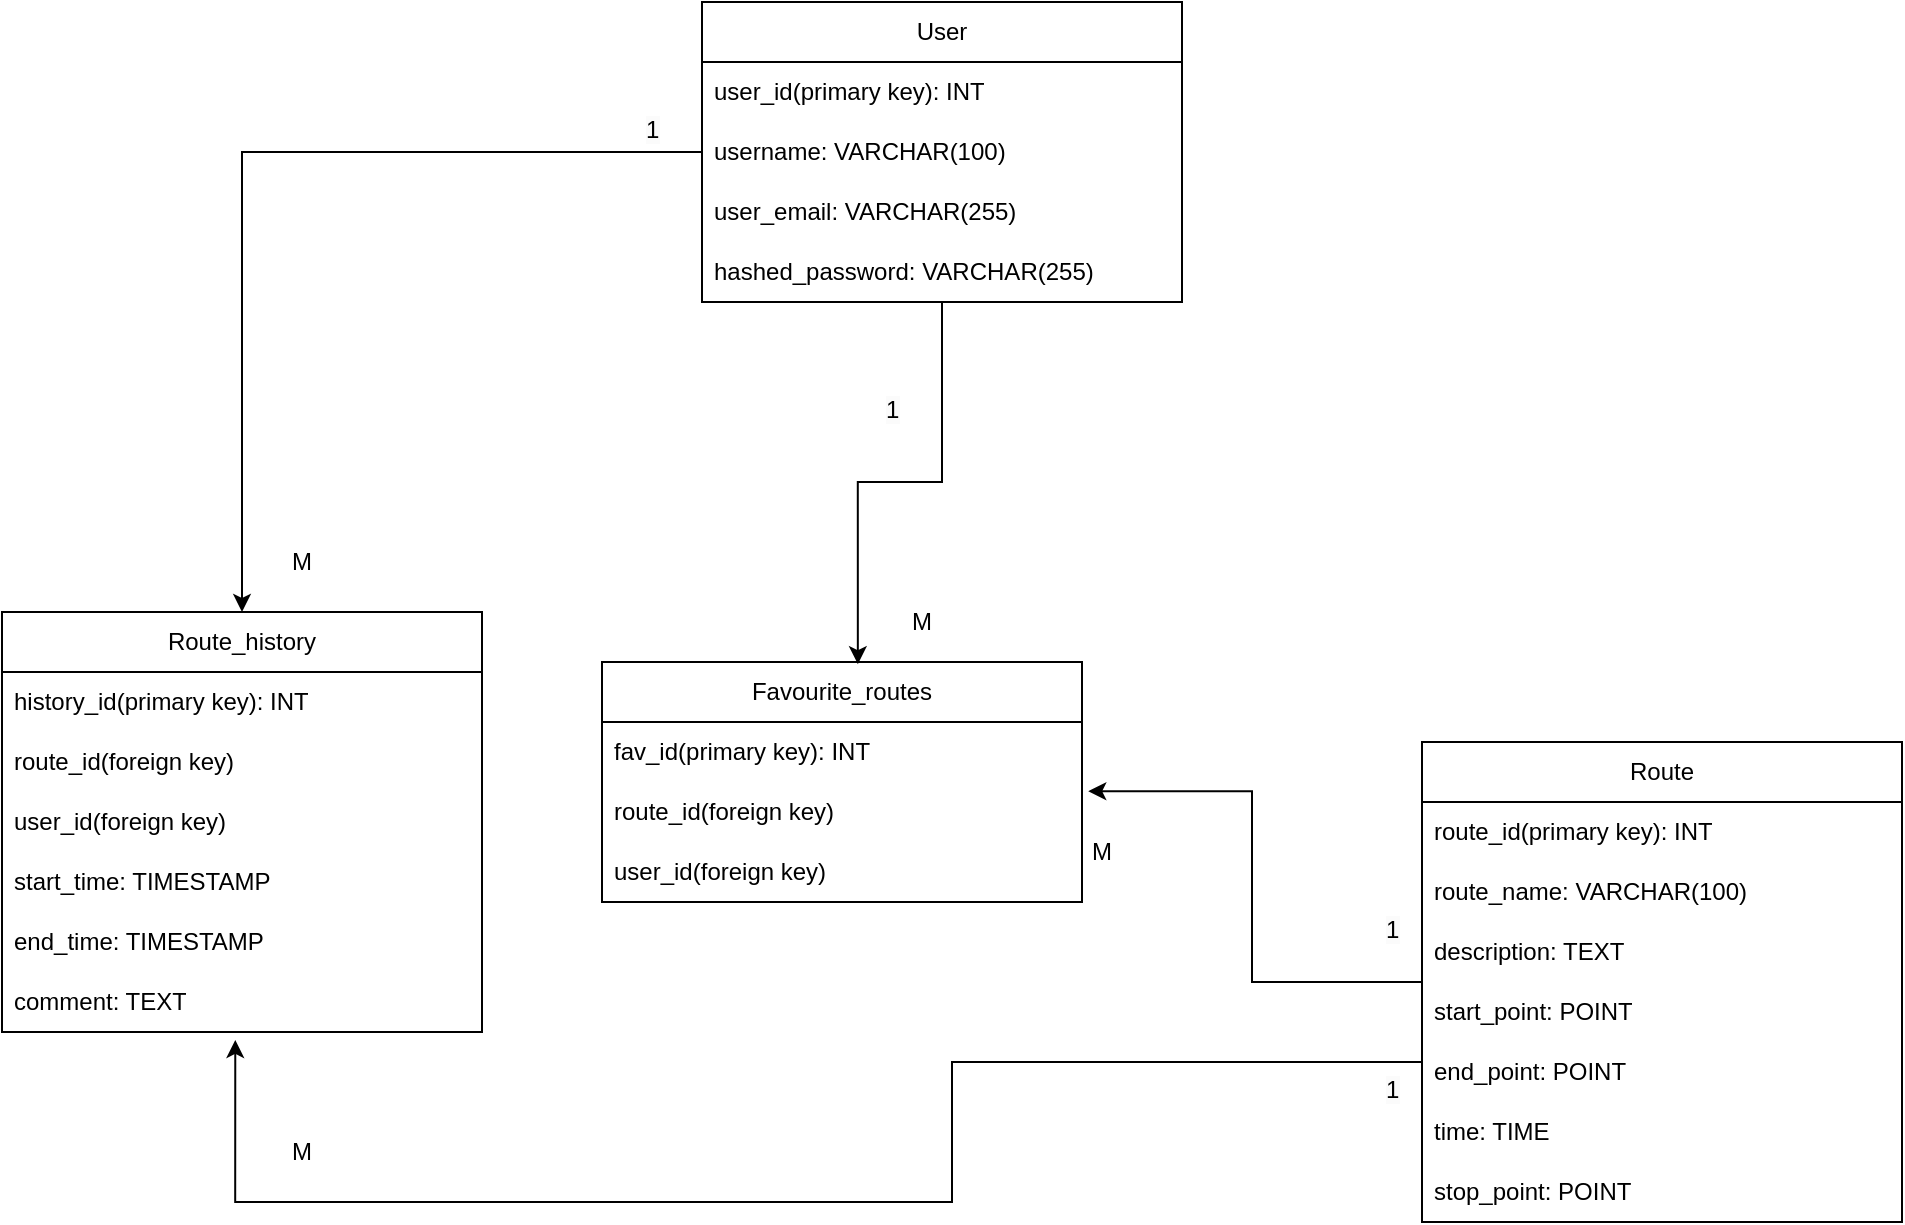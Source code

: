 <mxfile version="24.8.6">
  <diagram name="Page-1" id="6133507b-19e7-1e82-6fc7-422aa6c4b21f">
    <mxGraphModel dx="1349" dy="823" grid="1" gridSize="10" guides="1" tooltips="1" connect="1" arrows="1" fold="1" page="1" pageScale="1" pageWidth="1100" pageHeight="850" background="none" math="0" shadow="0">
      <root>
        <mxCell id="0" />
        <mxCell id="1" parent="0" />
        <mxCell id="-msqXmvB-HlfiL5Kwqmz-41" style="edgeStyle=orthogonalEdgeStyle;rounded=0;orthogonalLoop=1;jettySize=auto;html=1;entryX=0.5;entryY=0;entryDx=0;entryDy=0;" parent="1" source="-msqXmvB-HlfiL5Kwqmz-1" target="-msqXmvB-HlfiL5Kwqmz-26" edge="1">
          <mxGeometry relative="1" as="geometry" />
        </mxCell>
        <mxCell id="-msqXmvB-HlfiL5Kwqmz-1" value="User" style="swimlane;fontStyle=0;childLayout=stackLayout;horizontal=1;startSize=30;horizontalStack=0;resizeParent=1;resizeParentMax=0;resizeLast=0;collapsible=1;marginBottom=0;whiteSpace=wrap;html=1;" parent="1" vertex="1">
          <mxGeometry x="450" y="120" width="240" height="150" as="geometry">
            <mxRectangle x="450" y="120" width="70" height="30" as="alternateBounds" />
          </mxGeometry>
        </mxCell>
        <mxCell id="-msqXmvB-HlfiL5Kwqmz-2" value="user_id(primary key): INT" style="text;strokeColor=none;fillColor=none;align=left;verticalAlign=middle;spacingLeft=4;spacingRight=4;overflow=hidden;points=[[0,0.5],[1,0.5]];portConstraint=eastwest;rotatable=0;whiteSpace=wrap;html=1;" parent="-msqXmvB-HlfiL5Kwqmz-1" vertex="1">
          <mxGeometry y="30" width="240" height="30" as="geometry" />
        </mxCell>
        <mxCell id="-msqXmvB-HlfiL5Kwqmz-23" value="username: VARCHAR(100)" style="text;strokeColor=none;fillColor=none;align=left;verticalAlign=middle;spacingLeft=4;spacingRight=4;overflow=hidden;points=[[0,0.5],[1,0.5]];portConstraint=eastwest;rotatable=0;whiteSpace=wrap;html=1;" parent="-msqXmvB-HlfiL5Kwqmz-1" vertex="1">
          <mxGeometry y="60" width="240" height="30" as="geometry" />
        </mxCell>
        <mxCell id="-msqXmvB-HlfiL5Kwqmz-3" value="user_email: VARCHAR(255)" style="text;strokeColor=none;fillColor=none;align=left;verticalAlign=middle;spacingLeft=4;spacingRight=4;overflow=hidden;points=[[0,0.5],[1,0.5]];portConstraint=eastwest;rotatable=0;whiteSpace=wrap;html=1;" parent="-msqXmvB-HlfiL5Kwqmz-1" vertex="1">
          <mxGeometry y="90" width="240" height="30" as="geometry" />
        </mxCell>
        <mxCell id="-msqXmvB-HlfiL5Kwqmz-4" value="hashed_password: VARCHAR(255)" style="text;strokeColor=none;fillColor=none;align=left;verticalAlign=middle;spacingLeft=4;spacingRight=4;overflow=hidden;points=[[0,0.5],[1,0.5]];portConstraint=eastwest;rotatable=0;whiteSpace=wrap;html=1;" parent="-msqXmvB-HlfiL5Kwqmz-1" vertex="1">
          <mxGeometry y="120" width="240" height="30" as="geometry" />
        </mxCell>
        <mxCell id="-msqXmvB-HlfiL5Kwqmz-9" value="Route" style="swimlane;fontStyle=0;childLayout=stackLayout;horizontal=1;startSize=30;horizontalStack=0;resizeParent=1;resizeParentMax=0;resizeLast=0;collapsible=1;marginBottom=0;whiteSpace=wrap;html=1;" parent="1" vertex="1">
          <mxGeometry x="810" y="490" width="240" height="240" as="geometry">
            <mxRectangle x="450" y="120" width="70" height="30" as="alternateBounds" />
          </mxGeometry>
        </mxCell>
        <mxCell id="-msqXmvB-HlfiL5Kwqmz-24" value="route_id(primary key): INT" style="text;strokeColor=none;fillColor=none;align=left;verticalAlign=middle;spacingLeft=4;spacingRight=4;overflow=hidden;points=[[0,0.5],[1,0.5]];portConstraint=eastwest;rotatable=0;whiteSpace=wrap;html=1;" parent="-msqXmvB-HlfiL5Kwqmz-9" vertex="1">
          <mxGeometry y="30" width="240" height="30" as="geometry" />
        </mxCell>
        <mxCell id="-msqXmvB-HlfiL5Kwqmz-10" value="route_name: VARCHAR(100)" style="text;strokeColor=none;fillColor=none;align=left;verticalAlign=middle;spacingLeft=4;spacingRight=4;overflow=hidden;points=[[0,0.5],[1,0.5]];portConstraint=eastwest;rotatable=0;whiteSpace=wrap;html=1;" parent="-msqXmvB-HlfiL5Kwqmz-9" vertex="1">
          <mxGeometry y="60" width="240" height="30" as="geometry" />
        </mxCell>
        <mxCell id="-msqXmvB-HlfiL5Kwqmz-11" value="description: TEXT" style="text;strokeColor=none;fillColor=none;align=left;verticalAlign=middle;spacingLeft=4;spacingRight=4;overflow=hidden;points=[[0,0.5],[1,0.5]];portConstraint=eastwest;rotatable=0;whiteSpace=wrap;html=1;" parent="-msqXmvB-HlfiL5Kwqmz-9" vertex="1">
          <mxGeometry y="90" width="240" height="30" as="geometry" />
        </mxCell>
        <mxCell id="-msqXmvB-HlfiL5Kwqmz-12" value="start_point: POINT" style="text;strokeColor=none;fillColor=none;align=left;verticalAlign=middle;spacingLeft=4;spacingRight=4;overflow=hidden;points=[[0,0.5],[1,0.5]];portConstraint=eastwest;rotatable=0;whiteSpace=wrap;html=1;" parent="-msqXmvB-HlfiL5Kwqmz-9" vertex="1">
          <mxGeometry y="120" width="240" height="30" as="geometry" />
        </mxCell>
        <mxCell id="-msqXmvB-HlfiL5Kwqmz-14" value="end_point: POINT" style="text;strokeColor=none;fillColor=none;align=left;verticalAlign=middle;spacingLeft=4;spacingRight=4;overflow=hidden;points=[[0,0.5],[1,0.5]];portConstraint=eastwest;rotatable=0;whiteSpace=wrap;html=1;" parent="-msqXmvB-HlfiL5Kwqmz-9" vertex="1">
          <mxGeometry y="150" width="240" height="30" as="geometry" />
        </mxCell>
        <mxCell id="-msqXmvB-HlfiL5Kwqmz-13" value="time: TIME" style="text;strokeColor=none;fillColor=none;align=left;verticalAlign=middle;spacingLeft=4;spacingRight=4;overflow=hidden;points=[[0,0.5],[1,0.5]];portConstraint=eastwest;rotatable=0;whiteSpace=wrap;html=1;" parent="-msqXmvB-HlfiL5Kwqmz-9" vertex="1">
          <mxGeometry y="180" width="240" height="30" as="geometry" />
        </mxCell>
        <mxCell id="-msqXmvB-HlfiL5Kwqmz-15" value="stop_point: POINT" style="text;strokeColor=none;fillColor=none;align=left;verticalAlign=middle;spacingLeft=4;spacingRight=4;overflow=hidden;points=[[0,0.5],[1,0.5]];portConstraint=eastwest;rotatable=0;whiteSpace=wrap;html=1;" parent="-msqXmvB-HlfiL5Kwqmz-9" vertex="1">
          <mxGeometry y="210" width="240" height="30" as="geometry" />
        </mxCell>
        <mxCell id="-msqXmvB-HlfiL5Kwqmz-16" value="Favourite_routes" style="swimlane;fontStyle=0;childLayout=stackLayout;horizontal=1;startSize=30;horizontalStack=0;resizeParent=1;resizeParentMax=0;resizeLast=0;collapsible=1;marginBottom=0;whiteSpace=wrap;html=1;" parent="1" vertex="1">
          <mxGeometry x="400" y="450" width="240" height="120" as="geometry">
            <mxRectangle x="450" y="120" width="70" height="30" as="alternateBounds" />
          </mxGeometry>
        </mxCell>
        <mxCell id="-msqXmvB-HlfiL5Kwqmz-18" value="fav_id(primary key): INT" style="text;strokeColor=none;fillColor=none;align=left;verticalAlign=middle;spacingLeft=4;spacingRight=4;overflow=hidden;points=[[0,0.5],[1,0.5]];portConstraint=eastwest;rotatable=0;whiteSpace=wrap;html=1;" parent="-msqXmvB-HlfiL5Kwqmz-16" vertex="1">
          <mxGeometry y="30" width="240" height="30" as="geometry" />
        </mxCell>
        <mxCell id="-msqXmvB-HlfiL5Kwqmz-19" value="route_id(foreign key)" style="text;strokeColor=none;fillColor=none;align=left;verticalAlign=middle;spacingLeft=4;spacingRight=4;overflow=hidden;points=[[0,0.5],[1,0.5]];portConstraint=eastwest;rotatable=0;whiteSpace=wrap;html=1;" parent="-msqXmvB-HlfiL5Kwqmz-16" vertex="1">
          <mxGeometry y="60" width="240" height="30" as="geometry" />
        </mxCell>
        <mxCell id="-msqXmvB-HlfiL5Kwqmz-20" value="user_id(foreign key)" style="text;strokeColor=none;fillColor=none;align=left;verticalAlign=middle;spacingLeft=4;spacingRight=4;overflow=hidden;points=[[0,0.5],[1,0.5]];portConstraint=eastwest;rotatable=0;whiteSpace=wrap;html=1;" parent="-msqXmvB-HlfiL5Kwqmz-16" vertex="1">
          <mxGeometry y="90" width="240" height="30" as="geometry" />
        </mxCell>
        <mxCell id="-msqXmvB-HlfiL5Kwqmz-26" value="Route_history" style="swimlane;fontStyle=0;childLayout=stackLayout;horizontal=1;startSize=30;horizontalStack=0;resizeParent=1;resizeParentMax=0;resizeLast=0;collapsible=1;marginBottom=0;whiteSpace=wrap;html=1;" parent="1" vertex="1">
          <mxGeometry x="100" y="425" width="240" height="210" as="geometry">
            <mxRectangle x="450" y="120" width="70" height="30" as="alternateBounds" />
          </mxGeometry>
        </mxCell>
        <mxCell id="-msqXmvB-HlfiL5Kwqmz-27" value="history_id(primary key): INT" style="text;strokeColor=none;fillColor=none;align=left;verticalAlign=middle;spacingLeft=4;spacingRight=4;overflow=hidden;points=[[0,0.5],[1,0.5]];portConstraint=eastwest;rotatable=0;whiteSpace=wrap;html=1;" parent="-msqXmvB-HlfiL5Kwqmz-26" vertex="1">
          <mxGeometry y="30" width="240" height="30" as="geometry" />
        </mxCell>
        <mxCell id="-msqXmvB-HlfiL5Kwqmz-28" value="route_id(foreign key)" style="text;strokeColor=none;fillColor=none;align=left;verticalAlign=middle;spacingLeft=4;spacingRight=4;overflow=hidden;points=[[0,0.5],[1,0.5]];portConstraint=eastwest;rotatable=0;whiteSpace=wrap;html=1;" parent="-msqXmvB-HlfiL5Kwqmz-26" vertex="1">
          <mxGeometry y="60" width="240" height="30" as="geometry" />
        </mxCell>
        <mxCell id="-msqXmvB-HlfiL5Kwqmz-29" value="user_id(foreign key)" style="text;strokeColor=none;fillColor=none;align=left;verticalAlign=middle;spacingLeft=4;spacingRight=4;overflow=hidden;points=[[0,0.5],[1,0.5]];portConstraint=eastwest;rotatable=0;whiteSpace=wrap;html=1;" parent="-msqXmvB-HlfiL5Kwqmz-26" vertex="1">
          <mxGeometry y="90" width="240" height="30" as="geometry" />
        </mxCell>
        <mxCell id="-msqXmvB-HlfiL5Kwqmz-30" value="start_time: TIMESTAMP" style="text;strokeColor=none;fillColor=none;align=left;verticalAlign=middle;spacingLeft=4;spacingRight=4;overflow=hidden;points=[[0,0.5],[1,0.5]];portConstraint=eastwest;rotatable=0;whiteSpace=wrap;html=1;" parent="-msqXmvB-HlfiL5Kwqmz-26" vertex="1">
          <mxGeometry y="120" width="240" height="30" as="geometry" />
        </mxCell>
        <mxCell id="-msqXmvB-HlfiL5Kwqmz-31" value="end_time: TIMESTAMP" style="text;strokeColor=none;fillColor=none;align=left;verticalAlign=middle;spacingLeft=4;spacingRight=4;overflow=hidden;points=[[0,0.5],[1,0.5]];portConstraint=eastwest;rotatable=0;whiteSpace=wrap;html=1;" parent="-msqXmvB-HlfiL5Kwqmz-26" vertex="1">
          <mxGeometry y="150" width="240" height="30" as="geometry" />
        </mxCell>
        <mxCell id="-msqXmvB-HlfiL5Kwqmz-33" value="comment: TEXT" style="text;strokeColor=none;fillColor=none;align=left;verticalAlign=middle;spacingLeft=4;spacingRight=4;overflow=hidden;points=[[0,0.5],[1,0.5]];portConstraint=eastwest;rotatable=0;whiteSpace=wrap;html=1;" parent="-msqXmvB-HlfiL5Kwqmz-26" vertex="1">
          <mxGeometry y="180" width="240" height="30" as="geometry" />
        </mxCell>
        <mxCell id="-msqXmvB-HlfiL5Kwqmz-34" style="edgeStyle=orthogonalEdgeStyle;rounded=0;orthogonalLoop=1;jettySize=auto;html=1;entryX=1.013;entryY=0.153;entryDx=0;entryDy=0;entryPerimeter=0;" parent="1" source="-msqXmvB-HlfiL5Kwqmz-9" target="-msqXmvB-HlfiL5Kwqmz-19" edge="1">
          <mxGeometry relative="1" as="geometry" />
        </mxCell>
        <mxCell id="-msqXmvB-HlfiL5Kwqmz-35" value="M" style="text;strokeColor=none;align=center;fillColor=none;html=1;verticalAlign=middle;whiteSpace=wrap;rounded=0;" parent="1" vertex="1">
          <mxGeometry x="620" y="530" width="60" height="30" as="geometry" />
        </mxCell>
        <mxCell id="-msqXmvB-HlfiL5Kwqmz-36" value="&lt;span style=&quot;color: rgb(0, 0, 0); font-family: Helvetica; font-size: 12px; font-style: normal; font-variant-ligatures: normal; font-variant-caps: normal; font-weight: 400; letter-spacing: normal; orphans: 2; text-align: left; text-indent: 0px; text-transform: none; widows: 2; word-spacing: 0px; -webkit-text-stroke-width: 0px; white-space: normal; background-color: rgb(251, 251, 251); text-decoration-thickness: initial; text-decoration-style: initial; text-decoration-color: initial; display: inline !important; float: none;&quot;&gt;1&lt;/span&gt;" style="text;whiteSpace=wrap;html=1;" parent="1" vertex="1">
          <mxGeometry x="790" y="570" width="20" height="40" as="geometry" />
        </mxCell>
        <mxCell id="-msqXmvB-HlfiL5Kwqmz-37" style="edgeStyle=orthogonalEdgeStyle;rounded=0;orthogonalLoop=1;jettySize=auto;html=1;entryX=0.533;entryY=0.009;entryDx=0;entryDy=0;entryPerimeter=0;" parent="1" source="-msqXmvB-HlfiL5Kwqmz-1" target="-msqXmvB-HlfiL5Kwqmz-16" edge="1">
          <mxGeometry relative="1" as="geometry" />
        </mxCell>
        <mxCell id="-msqXmvB-HlfiL5Kwqmz-38" value="M" style="text;strokeColor=none;align=center;fillColor=none;html=1;verticalAlign=middle;whiteSpace=wrap;rounded=0;" parent="1" vertex="1">
          <mxGeometry x="530" y="415" width="60" height="30" as="geometry" />
        </mxCell>
        <mxCell id="-msqXmvB-HlfiL5Kwqmz-39" value="&lt;span style=&quot;color: rgb(0, 0, 0); font-family: Helvetica; font-size: 12px; font-style: normal; font-variant-ligatures: normal; font-variant-caps: normal; font-weight: 400; letter-spacing: normal; orphans: 2; text-align: left; text-indent: 0px; text-transform: none; widows: 2; word-spacing: 0px; -webkit-text-stroke-width: 0px; white-space: normal; background-color: rgb(251, 251, 251); text-decoration-thickness: initial; text-decoration-style: initial; text-decoration-color: initial; display: inline !important; float: none;&quot;&gt;1&lt;/span&gt;" style="text;whiteSpace=wrap;html=1;" parent="1" vertex="1">
          <mxGeometry x="540" y="310" width="20" height="40" as="geometry" />
        </mxCell>
        <mxCell id="-msqXmvB-HlfiL5Kwqmz-42" value="&lt;span style=&quot;color: rgb(0, 0, 0); font-family: Helvetica; font-size: 12px; font-style: normal; font-variant-ligatures: normal; font-variant-caps: normal; font-weight: 400; letter-spacing: normal; orphans: 2; text-align: left; text-indent: 0px; text-transform: none; widows: 2; word-spacing: 0px; -webkit-text-stroke-width: 0px; white-space: normal; background-color: rgb(251, 251, 251); text-decoration-thickness: initial; text-decoration-style: initial; text-decoration-color: initial; display: inline !important; float: none;&quot;&gt;1&lt;/span&gt;" style="text;whiteSpace=wrap;html=1;" parent="1" vertex="1">
          <mxGeometry x="420" y="170" width="20" height="40" as="geometry" />
        </mxCell>
        <mxCell id="-msqXmvB-HlfiL5Kwqmz-43" value="M" style="text;strokeColor=none;align=center;fillColor=none;html=1;verticalAlign=middle;whiteSpace=wrap;rounded=0;" parent="1" vertex="1">
          <mxGeometry x="220" y="385" width="60" height="30" as="geometry" />
        </mxCell>
        <mxCell id="-msqXmvB-HlfiL5Kwqmz-44" style="edgeStyle=orthogonalEdgeStyle;rounded=0;orthogonalLoop=1;jettySize=auto;html=1;entryX=0.486;entryY=1.133;entryDx=0;entryDy=0;entryPerimeter=0;" parent="1" source="-msqXmvB-HlfiL5Kwqmz-9" target="-msqXmvB-HlfiL5Kwqmz-33" edge="1">
          <mxGeometry relative="1" as="geometry">
            <Array as="points">
              <mxPoint x="575" y="650" />
              <mxPoint x="575" y="720" />
              <mxPoint x="217" y="720" />
            </Array>
          </mxGeometry>
        </mxCell>
        <mxCell id="-msqXmvB-HlfiL5Kwqmz-46" value="&lt;span style=&quot;color: rgb(0, 0, 0); font-family: Helvetica; font-size: 12px; font-style: normal; font-variant-ligatures: normal; font-variant-caps: normal; font-weight: 400; letter-spacing: normal; orphans: 2; text-align: left; text-indent: 0px; text-transform: none; widows: 2; word-spacing: 0px; -webkit-text-stroke-width: 0px; white-space: normal; background-color: rgb(251, 251, 251); text-decoration-thickness: initial; text-decoration-style: initial; text-decoration-color: initial; display: inline !important; float: none;&quot;&gt;1&lt;/span&gt;" style="text;whiteSpace=wrap;html=1;" parent="1" vertex="1">
          <mxGeometry x="790" y="650" width="20" height="40" as="geometry" />
        </mxCell>
        <mxCell id="-msqXmvB-HlfiL5Kwqmz-47" value="M" style="text;strokeColor=none;align=center;fillColor=none;html=1;verticalAlign=middle;whiteSpace=wrap;rounded=0;" parent="1" vertex="1">
          <mxGeometry x="220" y="680" width="60" height="30" as="geometry" />
        </mxCell>
      </root>
    </mxGraphModel>
  </diagram>
</mxfile>
